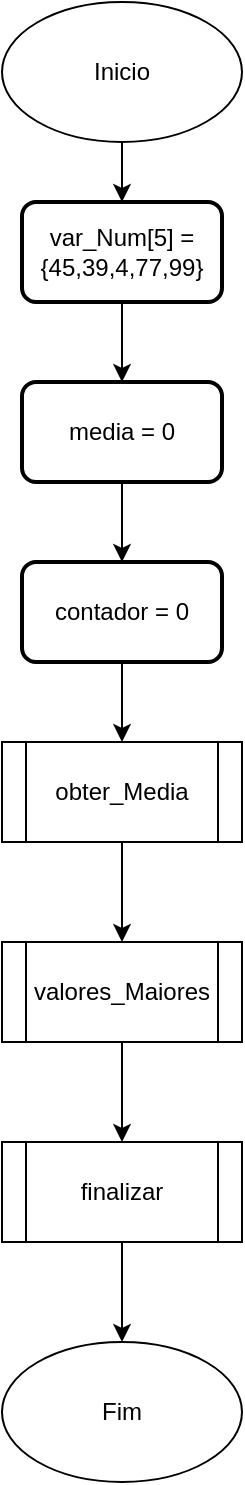 <mxfile version="26.0.7" pages="4">
  <diagram name="inicio" id="C9ZahooGxBihevK_7a3Z">
    <mxGraphModel dx="477" dy="619" grid="1" gridSize="10" guides="1" tooltips="1" connect="1" arrows="1" fold="1" page="1" pageScale="1" pageWidth="827" pageHeight="1169" math="0" shadow="0">
      <root>
        <mxCell id="0" />
        <mxCell id="1" parent="0" />
        <mxCell id="Kpb9it9NjHFFavK-8-n2-1" value="Inicio" style="ellipse;whiteSpace=wrap;html=1;" parent="1" vertex="1">
          <mxGeometry x="180" y="30" width="120" height="70" as="geometry" />
        </mxCell>
        <mxCell id="Kpb9it9NjHFFavK-8-n2-2" value="Fim" style="ellipse;whiteSpace=wrap;html=1;" parent="1" vertex="1">
          <mxGeometry x="180" y="700" width="120" height="70" as="geometry" />
        </mxCell>
        <mxCell id="Kpb9it9NjHFFavK-8-n2-41" style="edgeStyle=orthogonalEdgeStyle;rounded=0;orthogonalLoop=1;jettySize=auto;html=1;exitX=0.5;exitY=1;exitDx=0;exitDy=0;entryX=0.5;entryY=0;entryDx=0;entryDy=0;" parent="1" source="Kpb9it9NjHFFavK-8-n2-38" target="Kpb9it9NjHFFavK-8-n2-40" edge="1">
          <mxGeometry relative="1" as="geometry" />
        </mxCell>
        <UserObject label="obter_Media" link="data:page/id,JtzEYDfxYs6SBoKHf_U1" id="Kpb9it9NjHFFavK-8-n2-38">
          <mxCell style="shape=process;whiteSpace=wrap;html=1;backgroundOutline=1;" parent="1" vertex="1">
            <mxGeometry x="180" y="400" width="120" height="50" as="geometry" />
          </mxCell>
        </UserObject>
        <mxCell id="Kpb9it9NjHFFavK-8-n2-43" style="edgeStyle=orthogonalEdgeStyle;rounded=0;orthogonalLoop=1;jettySize=auto;html=1;exitX=0.5;exitY=1;exitDx=0;exitDy=0;entryX=0.5;entryY=0;entryDx=0;entryDy=0;" parent="1" source="Kpb9it9NjHFFavK-8-n2-40" target="Kpb9it9NjHFFavK-8-n2-42" edge="1">
          <mxGeometry relative="1" as="geometry" />
        </mxCell>
        <UserObject label="valores_Maiores" link="data:page/id,NGQDjfwu66lC6Ow0XXJ5" id="Kpb9it9NjHFFavK-8-n2-40">
          <mxCell style="shape=process;whiteSpace=wrap;html=1;backgroundOutline=1;" parent="1" vertex="1">
            <mxGeometry x="180" y="500" width="120" height="50" as="geometry" />
          </mxCell>
        </UserObject>
        <mxCell id="Kpb9it9NjHFFavK-8-n2-44" style="edgeStyle=orthogonalEdgeStyle;rounded=0;orthogonalLoop=1;jettySize=auto;html=1;exitX=0.5;exitY=1;exitDx=0;exitDy=0;entryX=0.5;entryY=0;entryDx=0;entryDy=0;" parent="1" source="Kpb9it9NjHFFavK-8-n2-42" target="Kpb9it9NjHFFavK-8-n2-2" edge="1">
          <mxGeometry relative="1" as="geometry" />
        </mxCell>
        <UserObject label="finalizar" link="data:page/id,PQzZfvLfUJHiQpDq7L9y" id="Kpb9it9NjHFFavK-8-n2-42">
          <mxCell style="shape=process;whiteSpace=wrap;html=1;backgroundOutline=1;" parent="1" vertex="1">
            <mxGeometry x="180" y="600" width="120" height="50" as="geometry" />
          </mxCell>
        </UserObject>
        <mxCell id="JpegVkVBbl2n-EuaLR7S-7" style="edgeStyle=orthogonalEdgeStyle;rounded=0;orthogonalLoop=1;jettySize=auto;html=1;exitX=0.5;exitY=1;exitDx=0;exitDy=0;entryX=0.5;entryY=0;entryDx=0;entryDy=0;" edge="1" parent="1" target="JpegVkVBbl2n-EuaLR7S-9" source="Kpb9it9NjHFFavK-8-n2-1">
          <mxGeometry relative="1" as="geometry">
            <mxPoint x="240" y="100" as="sourcePoint" />
          </mxGeometry>
        </mxCell>
        <mxCell id="JpegVkVBbl2n-EuaLR7S-8" style="edgeStyle=orthogonalEdgeStyle;rounded=0;orthogonalLoop=1;jettySize=auto;html=1;exitX=0.5;exitY=1;exitDx=0;exitDy=0;entryX=0.5;entryY=0;entryDx=0;entryDy=0;" edge="1" parent="1" source="JpegVkVBbl2n-EuaLR7S-9" target="JpegVkVBbl2n-EuaLR7S-11">
          <mxGeometry relative="1" as="geometry" />
        </mxCell>
        <mxCell id="JpegVkVBbl2n-EuaLR7S-9" value="var_Num[5] = {45,39,4,77,99}" style="rounded=1;whiteSpace=wrap;html=1;absoluteArcSize=1;arcSize=14;strokeWidth=2;" vertex="1" parent="1">
          <mxGeometry x="190" y="130" width="100" height="50" as="geometry" />
        </mxCell>
        <mxCell id="JpegVkVBbl2n-EuaLR7S-10" style="edgeStyle=orthogonalEdgeStyle;rounded=0;orthogonalLoop=1;jettySize=auto;html=1;exitX=0.5;exitY=1;exitDx=0;exitDy=0;entryX=0.5;entryY=0;entryDx=0;entryDy=0;" edge="1" parent="1" source="JpegVkVBbl2n-EuaLR7S-11" target="JpegVkVBbl2n-EuaLR7S-12">
          <mxGeometry relative="1" as="geometry" />
        </mxCell>
        <mxCell id="JpegVkVBbl2n-EuaLR7S-11" value="media = 0" style="rounded=1;whiteSpace=wrap;html=1;absoluteArcSize=1;arcSize=14;strokeWidth=2;" vertex="1" parent="1">
          <mxGeometry x="190" y="220" width="100" height="50" as="geometry" />
        </mxCell>
        <mxCell id="JpegVkVBbl2n-EuaLR7S-13" style="edgeStyle=orthogonalEdgeStyle;rounded=0;orthogonalLoop=1;jettySize=auto;html=1;exitX=0.5;exitY=1;exitDx=0;exitDy=0;entryX=0.5;entryY=0;entryDx=0;entryDy=0;" edge="1" parent="1" source="JpegVkVBbl2n-EuaLR7S-12" target="Kpb9it9NjHFFavK-8-n2-38">
          <mxGeometry relative="1" as="geometry" />
        </mxCell>
        <mxCell id="JpegVkVBbl2n-EuaLR7S-12" value="contador = 0" style="rounded=1;whiteSpace=wrap;html=1;absoluteArcSize=1;arcSize=14;strokeWidth=2;" vertex="1" parent="1">
          <mxGeometry x="190" y="310" width="100" height="50" as="geometry" />
        </mxCell>
      </root>
    </mxGraphModel>
  </diagram>
  <diagram id="JtzEYDfxYs6SBoKHf_U1" name="obter_Media">
    <mxGraphModel dx="477" dy="619" grid="1" gridSize="10" guides="1" tooltips="1" connect="1" arrows="1" fold="1" page="1" pageScale="1" pageWidth="827" pageHeight="1169" math="0" shadow="0">
      <root>
        <mxCell id="0" />
        <mxCell id="1" parent="0" />
        <mxCell id="-QWMZIePXUgaNnejgnFV-11" style="edgeStyle=orthogonalEdgeStyle;rounded=0;orthogonalLoop=1;jettySize=auto;html=1;exitX=0.5;exitY=1;exitDx=0;exitDy=0;entryX=0.5;entryY=0;entryDx=0;entryDy=0;" edge="1" parent="1" source="-QWMZIePXUgaNnejgnFV-2" target="-QWMZIePXUgaNnejgnFV-21">
          <mxGeometry relative="1" as="geometry">
            <mxPoint x="240" y="130" as="targetPoint" />
          </mxGeometry>
        </mxCell>
        <mxCell id="-QWMZIePXUgaNnejgnFV-2" value="obter_Media" style="ellipse;whiteSpace=wrap;html=1;" vertex="1" parent="1">
          <mxGeometry x="180" y="30" width="120" height="70" as="geometry" />
        </mxCell>
        <mxCell id="-QWMZIePXUgaNnejgnFV-3" value="Fim" style="ellipse;whiteSpace=wrap;html=1;" vertex="1" parent="1">
          <mxGeometry x="180" y="530" width="120" height="70" as="geometry" />
        </mxCell>
        <mxCell id="-QWMZIePXUgaNnejgnFV-18" style="edgeStyle=orthogonalEdgeStyle;rounded=0;orthogonalLoop=1;jettySize=auto;html=1;exitX=0.5;exitY=1;exitDx=0;exitDy=0;entryX=0.5;entryY=0;entryDx=0;entryDy=0;" edge="1" parent="1" source="-QWMZIePXUgaNnejgnFV-21" target="-QWMZIePXUgaNnejgnFV-23">
          <mxGeometry relative="1" as="geometry" />
        </mxCell>
        <mxCell id="-QWMZIePXUgaNnejgnFV-19" value="&lt;span style=&quot;color: rgba(0, 0, 0, 0); font-family: monospace; font-size: 0px; text-align: start; background-color: rgb(251, 251, 251);&quot;&gt;%3CmxGraphModel%3E%3Croot%3E%3CmxCell%20id%3D%220%22%2F%3E%3CmxCell%20id%3D%221%22%20parent%3D%220%22%2F%3E%3CmxCell%20id%3D%222%22%20value%3D%22i%3D0%3B%20i%26amp%3Blt%3B5%3B%20i%2B%2B%22%20style%3D%22rounded%3D1%3BwhiteSpace%3Dwrap%3Bhtml%3D1%3BabsoluteArcSize%3D1%3BarcSize%3D14%3BstrokeWidth%3D2%3B%22%20vertex%3D%221%22%20parent%3D%221%22%3E%3CmxGeometry%20x%3D%22190%22%20y%3D%22400%22%20width%3D%22100%22%20height%3D%2250%22%20as%3D%22geometry%22%2F%3E%3C%2FmxCell%3E%3C%2Froot%3E%3C%2FmxGraphModel%3EV&lt;/span&gt;" style="edgeLabel;html=1;align=center;verticalAlign=middle;resizable=0;points=[];" vertex="1" connectable="0" parent="-QWMZIePXUgaNnejgnFV-18">
          <mxGeometry x="-0.241" y="1" relative="1" as="geometry">
            <mxPoint as="offset" />
          </mxGeometry>
        </mxCell>
        <mxCell id="-QWMZIePXUgaNnejgnFV-20" value="V" style="edgeLabel;html=1;align=center;verticalAlign=middle;resizable=0;points=[];" vertex="1" connectable="0" parent="-QWMZIePXUgaNnejgnFV-18">
          <mxGeometry x="-0.441" y="1" relative="1" as="geometry">
            <mxPoint x="9" as="offset" />
          </mxGeometry>
        </mxCell>
        <mxCell id="-QWMZIePXUgaNnejgnFV-21" value="i=0; i&amp;lt;5; i++" style="rounded=1;whiteSpace=wrap;html=1;absoluteArcSize=1;arcSize=14;strokeWidth=2;" vertex="1" parent="1">
          <mxGeometry x="190" y="140" width="100" height="50" as="geometry" />
        </mxCell>
        <mxCell id="-QWMZIePXUgaNnejgnFV-22" style="edgeStyle=orthogonalEdgeStyle;rounded=0;orthogonalLoop=1;jettySize=auto;html=1;exitX=0;exitY=0.5;exitDx=0;exitDy=0;entryX=0;entryY=0.5;entryDx=0;entryDy=0;" edge="1" parent="1" source="-QWMZIePXUgaNnejgnFV-23" target="-QWMZIePXUgaNnejgnFV-21">
          <mxGeometry relative="1" as="geometry" />
        </mxCell>
        <mxCell id="-QWMZIePXUgaNnejgnFV-23" value="media += var_Num[i]" style="rounded=1;whiteSpace=wrap;html=1;absoluteArcSize=1;arcSize=14;strokeWidth=2;" vertex="1" parent="1">
          <mxGeometry x="190" y="230" width="100" height="50" as="geometry" />
        </mxCell>
        <mxCell id="-QWMZIePXUgaNnejgnFV-29" style="edgeStyle=orthogonalEdgeStyle;rounded=0;orthogonalLoop=1;jettySize=auto;html=1;exitX=0.5;exitY=1;exitDx=0;exitDy=0;exitPerimeter=0;entryX=0.5;entryY=0;entryDx=0;entryDy=0;" edge="1" parent="1" source="-QWMZIePXUgaNnejgnFV-24" target="-QWMZIePXUgaNnejgnFV-3">
          <mxGeometry relative="1" as="geometry" />
        </mxCell>
        <mxCell id="-QWMZIePXUgaNnejgnFV-24" value="media" style="strokeWidth=2;html=1;shape=mxgraph.flowchart.display;whiteSpace=wrap;" vertex="1" parent="1">
          <mxGeometry x="190" y="430" width="100" height="60" as="geometry" />
        </mxCell>
        <mxCell id="-QWMZIePXUgaNnejgnFV-25" style="edgeStyle=orthogonalEdgeStyle;rounded=0;orthogonalLoop=1;jettySize=auto;html=1;exitX=1;exitY=0.5;exitDx=0;exitDy=0;entryX=1;entryY=0.5;entryDx=0;entryDy=0;" edge="1" parent="1" source="-QWMZIePXUgaNnejgnFV-21" target="-QWMZIePXUgaNnejgnFV-27">
          <mxGeometry relative="1" as="geometry" />
        </mxCell>
        <mxCell id="-QWMZIePXUgaNnejgnFV-26" value="F" style="edgeLabel;html=1;align=center;verticalAlign=middle;resizable=0;points=[];" vertex="1" connectable="0" parent="-QWMZIePXUgaNnejgnFV-25">
          <mxGeometry x="-0.609" y="2" relative="1" as="geometry">
            <mxPoint x="8" y="-11" as="offset" />
          </mxGeometry>
        </mxCell>
        <mxCell id="-QWMZIePXUgaNnejgnFV-27" value="media =&lt;div&gt;media / 5&lt;/div&gt;" style="rounded=1;whiteSpace=wrap;html=1;absoluteArcSize=1;arcSize=14;strokeWidth=2;" vertex="1" parent="1">
          <mxGeometry x="190" y="330" width="100" height="50" as="geometry" />
        </mxCell>
        <mxCell id="-QWMZIePXUgaNnejgnFV-28" style="edgeStyle=orthogonalEdgeStyle;rounded=0;orthogonalLoop=1;jettySize=auto;html=1;exitX=0.5;exitY=1;exitDx=0;exitDy=0;entryX=0.5;entryY=0;entryDx=0;entryDy=0;entryPerimeter=0;" edge="1" parent="1" source="-QWMZIePXUgaNnejgnFV-27" target="-QWMZIePXUgaNnejgnFV-24">
          <mxGeometry relative="1" as="geometry" />
        </mxCell>
      </root>
    </mxGraphModel>
  </diagram>
  <diagram id="NGQDjfwu66lC6Ow0XXJ5" name="valores_Maiores">
    <mxGraphModel dx="477" dy="619" grid="1" gridSize="10" guides="1" tooltips="1" connect="1" arrows="1" fold="1" page="1" pageScale="1" pageWidth="827" pageHeight="1169" math="0" shadow="0">
      <root>
        <mxCell id="0" />
        <mxCell id="1" parent="0" />
        <mxCell id="W6WWAo-VraU2lFLDkDVo-38" style="edgeStyle=orthogonalEdgeStyle;rounded=0;orthogonalLoop=1;jettySize=auto;html=1;exitX=0.5;exitY=1;exitDx=0;exitDy=0;entryX=0.5;entryY=0;entryDx=0;entryDy=0;" edge="1" parent="1" source="W6WWAo-VraU2lFLDkDVo-2" target="W6WWAo-VraU2lFLDkDVo-27">
          <mxGeometry relative="1" as="geometry" />
        </mxCell>
        <mxCell id="W6WWAo-VraU2lFLDkDVo-2" value="valores_Maiores" style="ellipse;whiteSpace=wrap;html=1;" vertex="1" parent="1">
          <mxGeometry x="180" y="30" width="120" height="70" as="geometry" />
        </mxCell>
        <mxCell id="W6WWAo-VraU2lFLDkDVo-3" value="Fim" style="ellipse;whiteSpace=wrap;html=1;" vertex="1" parent="1">
          <mxGeometry x="180" y="510" width="120" height="70" as="geometry" />
        </mxCell>
        <mxCell id="W6WWAo-VraU2lFLDkDVo-39" style="edgeStyle=orthogonalEdgeStyle;rounded=0;orthogonalLoop=1;jettySize=auto;html=1;exitX=1;exitY=0.5;exitDx=0;exitDy=0;entryX=1;entryY=0.5;entryDx=0;entryDy=0;" edge="1" parent="1" source="W6WWAo-VraU2lFLDkDVo-27" target="W6WWAo-VraU2lFLDkDVo-3">
          <mxGeometry relative="1" as="geometry" />
        </mxCell>
        <mxCell id="W6WWAo-VraU2lFLDkDVo-27" value="i=0; i&amp;lt;5; i++" style="rounded=1;whiteSpace=wrap;html=1;absoluteArcSize=1;arcSize=14;strokeWidth=2;" vertex="1" parent="1">
          <mxGeometry x="190" y="130" width="100" height="50" as="geometry" />
        </mxCell>
        <mxCell id="W6WWAo-VraU2lFLDkDVo-28" value="var_Num[i]&amp;gt;media" style="strokeWidth=2;html=1;shape=mxgraph.flowchart.decision;whiteSpace=wrap;" vertex="1" parent="1">
          <mxGeometry x="175" y="220" width="130" height="60" as="geometry" />
        </mxCell>
        <mxCell id="W6WWAo-VraU2lFLDkDVo-29" style="edgeStyle=orthogonalEdgeStyle;rounded=0;orthogonalLoop=1;jettySize=auto;html=1;exitX=0.5;exitY=1;exitDx=0;exitDy=0;entryX=0.5;entryY=0;entryDx=0;entryDy=0;entryPerimeter=0;" edge="1" parent="1" source="W6WWAo-VraU2lFLDkDVo-27" target="W6WWAo-VraU2lFLDkDVo-28">
          <mxGeometry relative="1" as="geometry" />
        </mxCell>
        <mxCell id="W6WWAo-VraU2lFLDkDVo-30" style="edgeStyle=orthogonalEdgeStyle;rounded=0;orthogonalLoop=1;jettySize=auto;html=1;exitX=0.5;exitY=1;exitDx=0;exitDy=0;exitPerimeter=0;entryX=0.5;entryY=0;entryDx=0;entryDy=0;" edge="1" parent="1" source="W6WWAo-VraU2lFLDkDVo-31" target="W6WWAo-VraU2lFLDkDVo-35">
          <mxGeometry relative="1" as="geometry" />
        </mxCell>
        <mxCell id="W6WWAo-VraU2lFLDkDVo-31" value="var_Num[i]" style="strokeWidth=2;html=1;shape=mxgraph.flowchart.display;whiteSpace=wrap;" vertex="1" parent="1">
          <mxGeometry x="190" y="320" width="100" height="60" as="geometry" />
        </mxCell>
        <mxCell id="W6WWAo-VraU2lFLDkDVo-32" style="edgeStyle=orthogonalEdgeStyle;rounded=0;orthogonalLoop=1;jettySize=auto;html=1;exitX=0.5;exitY=1;exitDx=0;exitDy=0;exitPerimeter=0;entryX=0.5;entryY=0;entryDx=0;entryDy=0;entryPerimeter=0;" edge="1" parent="1" source="W6WWAo-VraU2lFLDkDVo-28" target="W6WWAo-VraU2lFLDkDVo-31">
          <mxGeometry relative="1" as="geometry" />
        </mxCell>
        <mxCell id="W6WWAo-VraU2lFLDkDVo-33" value="V" style="edgeLabel;html=1;align=center;verticalAlign=middle;resizable=0;points=[];" vertex="1" connectable="0" parent="W6WWAo-VraU2lFLDkDVo-32">
          <mxGeometry x="-0.323" y="2" relative="1" as="geometry">
            <mxPoint x="8" as="offset" />
          </mxGeometry>
        </mxCell>
        <mxCell id="W6WWAo-VraU2lFLDkDVo-34" style="edgeStyle=orthogonalEdgeStyle;rounded=0;orthogonalLoop=1;jettySize=auto;html=1;exitX=0;exitY=0.5;exitDx=0;exitDy=0;entryX=0;entryY=0.5;entryDx=0;entryDy=0;" edge="1" parent="1" source="W6WWAo-VraU2lFLDkDVo-35" target="W6WWAo-VraU2lFLDkDVo-27">
          <mxGeometry relative="1" as="geometry">
            <Array as="points">
              <mxPoint x="150" y="445" />
              <mxPoint x="150" y="155" />
            </Array>
          </mxGeometry>
        </mxCell>
        <mxCell id="W6WWAo-VraU2lFLDkDVo-35" value="contador++" style="rounded=1;whiteSpace=wrap;html=1;absoluteArcSize=1;arcSize=14;strokeWidth=2;" vertex="1" parent="1">
          <mxGeometry x="190" y="420" width="100" height="50" as="geometry" />
        </mxCell>
        <mxCell id="W6WWAo-VraU2lFLDkDVo-36" value="V" style="text;html=1;align=center;verticalAlign=middle;resizable=0;points=[];autosize=1;strokeColor=none;fillColor=none;" vertex="1" parent="1">
          <mxGeometry x="240" y="180" width="30" height="30" as="geometry" />
        </mxCell>
        <mxCell id="W6WWAo-VraU2lFLDkDVo-37" value="F" style="edgeLabel;html=1;align=center;verticalAlign=middle;resizable=0;points=[];" vertex="1" connectable="0" parent="1">
          <mxGeometry x="330" y="172" as="geometry" />
        </mxCell>
      </root>
    </mxGraphModel>
  </diagram>
  <diagram id="PQzZfvLfUJHiQpDq7L9y" name="finalizar">
    <mxGraphModel dx="477" dy="619" grid="1" gridSize="10" guides="1" tooltips="1" connect="1" arrows="1" fold="1" page="1" pageScale="1" pageWidth="827" pageHeight="1169" math="0" shadow="0">
      <root>
        <mxCell id="0" />
        <mxCell id="1" parent="0" />
        <mxCell id="Hhbj1FvJ_4GW9eHZ_tmG-2" value="finalizar" style="ellipse;whiteSpace=wrap;html=1;" vertex="1" parent="1">
          <mxGeometry x="180" y="70" width="120" height="70" as="geometry" />
        </mxCell>
        <mxCell id="Hhbj1FvJ_4GW9eHZ_tmG-3" value="Fim" style="ellipse;whiteSpace=wrap;html=1;" vertex="1" parent="1">
          <mxGeometry x="180" y="260" width="120" height="70" as="geometry" />
        </mxCell>
        <mxCell id="Hhbj1FvJ_4GW9eHZ_tmG-18" style="edgeStyle=orthogonalEdgeStyle;rounded=0;orthogonalLoop=1;jettySize=auto;html=1;exitX=0.5;exitY=1;exitDx=0;exitDy=0;exitPerimeter=0;entryX=0.5;entryY=0;entryDx=0;entryDy=0;" edge="1" parent="1" source="Hhbj1FvJ_4GW9eHZ_tmG-9" target="Hhbj1FvJ_4GW9eHZ_tmG-3">
          <mxGeometry relative="1" as="geometry" />
        </mxCell>
        <mxCell id="Hhbj1FvJ_4GW9eHZ_tmG-9" value="contador" style="strokeWidth=2;html=1;shape=mxgraph.flowchart.display;whiteSpace=wrap;" vertex="1" parent="1">
          <mxGeometry x="190" y="170" width="100" height="60" as="geometry" />
        </mxCell>
        <mxCell id="Hhbj1FvJ_4GW9eHZ_tmG-17" style="edgeStyle=orthogonalEdgeStyle;rounded=0;orthogonalLoop=1;jettySize=auto;html=1;exitX=0.5;exitY=1;exitDx=0;exitDy=0;entryX=0.5;entryY=0;entryDx=0;entryDy=0;entryPerimeter=0;" edge="1" parent="1" source="Hhbj1FvJ_4GW9eHZ_tmG-2" target="Hhbj1FvJ_4GW9eHZ_tmG-9">
          <mxGeometry relative="1" as="geometry" />
        </mxCell>
      </root>
    </mxGraphModel>
  </diagram>
</mxfile>
